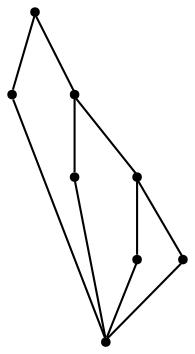 graph {
  node [shape=point,comment="{\"directed\":false,\"doi\":\"10.1007/978-3-642-36763-2_25\",\"figure\":\"4\"}"]

  v0 [pos="1565.1867516097786,2621.036835262221"]
  v1 [pos="1490.94575833944,2640.5150693290843"]
  v2 [pos="1438.0492701376663,2624.749906220422"]
  v3 [pos="1420.720085641172,2581.301278462583"]
  v4 [pos="1387.7463570872146,2713.0560328168967"]
  v5 [pos="1363.808149619013,2619.1823346212946"]
  v6 [pos="1299.774507165002,2631.2425661244524"]
  v7 [pos="1248.7335538889754,2614.5439210034183"]

  v0 -- v1 [id="-1",pos="1565.1867516097786,2621.036835262221 1490.94575833944,2640.5150693290843 1490.94575833944,2640.5150693290843 1490.94575833944,2640.5150693290843"]
  v7 -- v0 [id="-2",pos="1248.7335538889754,2614.5439210034183 1387.9338892910835,2763.8725552484034 1387.9338892910835,2763.8725552484034 1387.9338892910835,2763.8725552484034 1565.1867516097786,2621.036835262221 1565.1867516097786,2621.036835262221 1565.1867516097786,2621.036835262221"]
  v7 -- v6 [id="-3",pos="1248.7335538889754,2614.5439210034183 1299.774507165002,2631.2425661244524 1299.774507165002,2631.2425661244524 1299.774507165002,2631.2425661244524"]
  v6 -- v4 [id="-4",pos="1299.774507165002,2631.2425661244524 1387.7463570872146,2713.0560328168967 1387.7463570872146,2713.0560328168967 1387.7463570872146,2713.0560328168967"]
  v5 -- v2 [id="-5",pos="1363.808149619013,2619.1823346212946 1438.0492701376663,2624.749906220422 1438.0492701376663,2624.749906220422 1438.0492701376663,2624.749906220422"]
  v5 -- v3 [id="-6",pos="1363.808149619013,2619.1823346212946 1420.720085641172,2581.301278462583 1420.720085641172,2581.301278462583 1420.720085641172,2581.301278462583"]
  v4 -- v1 [id="-7",pos="1387.7463570872146,2713.0560328168967 1490.94575833944,2640.5150693290843 1490.94575833944,2640.5150693290843 1490.94575833944,2640.5150693290843"]
  v6 -- v5 [id="-8",pos="1299.774507165002,2631.2425661244524 1363.808149619013,2619.1823346212946 1363.808149619013,2619.1823346212946 1363.808149619013,2619.1823346212946"]
  v3 -- v1 [id="-9",pos="1420.720085641172,2581.301278462583 1490.94575833944,2640.5150693290843 1490.94575833944,2640.5150693290843 1490.94575833944,2640.5150693290843"]
  v2 -- v1 [id="-10",pos="1438.0492701376663,2624.749906220422 1490.94575833944,2640.5150693290843 1490.94575833944,2640.5150693290843 1490.94575833944,2640.5150693290843"]
}